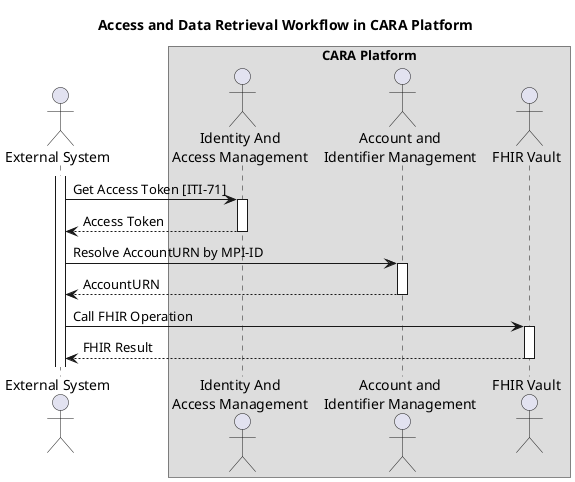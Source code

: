 @startuml
title Access and Data Retrieval Workflow in CARA Platform

actor extsys as "External System"
box CARA Platform
    actor iam as "Identity And\nAccess Management"
    actor aim as "Account and\nIdentifier Management"
    actor fhirvault as "FHIR Vault"
end box

activate extsys

extsys -> iam : Get Access Token [ITI-71]
activate iam
extsys <-- iam : Access Token
deactivate iam

extsys -> aim : Resolve AccountURN by MPI-ID
activate aim
extsys <-- aim : AccountURN
deactivate aim

extsys -> fhirvault : Call FHIR Operation
activate fhirvault
extsys <-- fhirvault : FHIR Result
deactivate fhirvault
@enduml

@startuml
title Patient Data Processing and Observation Integration Workflow

actor "External System" as extsys
actor "MPI" as mpi
actor "IAM" as iam
actor "AIM" as aim
actor "FHIR Vault" as fhirvault

activate extsys

loop for each patient

== Identifiers resolution ==

extsys -> mpi : Resolve MPI-ID
activate mpi
extsys <-- mpi : MPI-ID
deactivate mpi

alt none or expired
extsys -> iam : Get Access Token
activate iam
extsys <-- iam : Access Token
deactivate iam
end alt

extsys -> aim : Resolve AccountURN
activate aim
extsys <-- aim : AccountURN
deactivate aim

extsys -> extsys : Extract Partition Name

== Data Processing ==

extsys -> fhirvault : Fetch SCP context
activate fhirvault
extsys <-- fhirvault : FHIR Resources
deactivate fhirvault

extsys -> extsys : analyse observations

extsys -> extsys : select Organization

extsys -> extsys : create Observations

== Observations Import ==

loop until success or failure
extsys -> fhirvault : Push Observations
activate fhirvault
extsys <-- fhirvault : Batch Result
deactivate fhirvault
end loop

end loop
@enduml